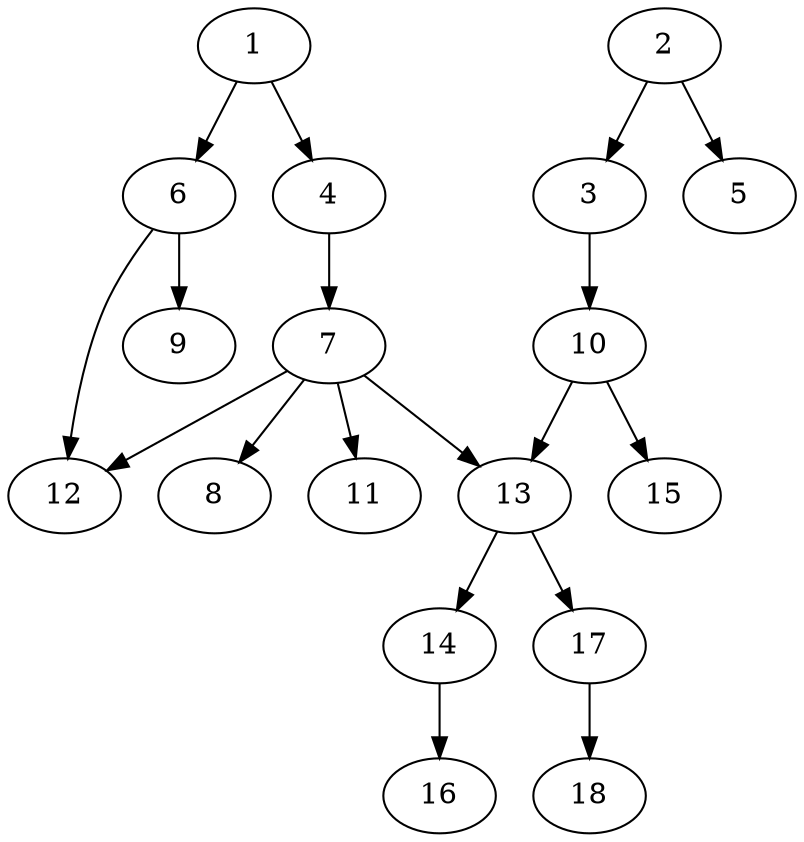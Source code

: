 // DAG automatically generated by daggen at Fri May 24 12:58:31 2024
// daggen-master/daggen -n 18 --fat 0.5 --density 0.5 --regular 0.5 --jump 2 --minalpha 20 --maxalpha 50 --dot -o dags_dot_18/sim_1.dot 
digraph G {
  1 [size="2796002258", alpha="23.91"]
  1 -> 4 [size ="75497472"]
  1 -> 6 [size ="75497472"]
  2 [size="51999762834", alpha="42.97"]
  2 -> 3 [size ="838860800"]
  2 -> 5 [size ="838860800"]
  3 [size="1276971885097", alpha="40.46"]
  3 -> 10 [size ="838860800"]
  4 [size="782757789696", alpha="44.09"]
  4 -> 7 [size ="679477248"]
  5 [size="16259768085", alpha="33.31"]
  6 [size="549755813888", alpha="48.78"]
  6 -> 9 [size ="536870912"]
  6 -> 12 [size ="536870912"]
  7 [size="453958362", alpha="26.66"]
  7 -> 8 [size ="33554432"]
  7 -> 11 [size ="33554432"]
  7 -> 12 [size ="33554432"]
  7 -> 13 [size ="33554432"]
  8 [size="78471089952", alpha="28.68"]
  9 [size="28991029248", alpha="24.44"]
  10 [size="128150322408", alpha="27.56"]
  10 -> 13 [size ="134217728"]
  10 -> 15 [size ="134217728"]
  11 [size="406623337134", alpha="28.30"]
  12 [size="748642201", alpha="40.75"]
  13 [size="17946275216", alpha="37.04"]
  13 -> 14 [size ="679477248"]
  13 -> 17 [size ="679477248"]
  14 [size="367445195", alpha="23.75"]
  14 -> 16 [size ="33554432"]
  15 [size="26016217014", alpha="29.04"]
  16 [size="795640626937", alpha="48.73"]
  17 [size="1073741824000", alpha="28.05"]
  17 -> 18 [size ="838860800"]
  18 [size="95574409479", alpha="20.69"]
}
